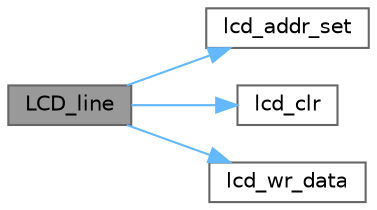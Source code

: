 digraph "LCD_line"
{
 // LATEX_PDF_SIZE
  bgcolor="transparent";
  edge [fontname=Helvetica,fontsize=10,labelfontname=Helvetica,labelfontsize=10];
  node [fontname=Helvetica,fontsize=10,shape=box,height=0.2,width=0.4];
  rankdir="LR";
  Node1 [label="LCD_line",height=0.2,width=0.4,color="gray40", fillcolor="grey60", style="filled", fontcolor="black",tooltip=" "];
  Node1 -> Node2 [color="steelblue1",style="solid"];
  Node2 [label="lcd_addr_set",height=0.2,width=0.4,color="grey40", fillcolor="white", style="filled",URL="$_t_o__s_8h.html#afc2c56626b3e68ad2ff88fa07d8f082f",tooltip=" "];
  Node1 -> Node3 [color="steelblue1",style="solid"];
  Node3 [label="lcd_clr",height=0.2,width=0.4,color="grey40", fillcolor="white", style="filled",URL="$_t_o__s_8h.html#a33e140c8175d738415fb9c72e73a8cef",tooltip=" "];
  Node1 -> Node4 [color="steelblue1",style="solid"];
  Node4 [label="lcd_wr_data",height=0.2,width=0.4,color="grey40", fillcolor="white", style="filled",URL="$_t_o__s_8h.html#acec9a300c55f0aa1e03d760030d2fcfe",tooltip=" "];
}
